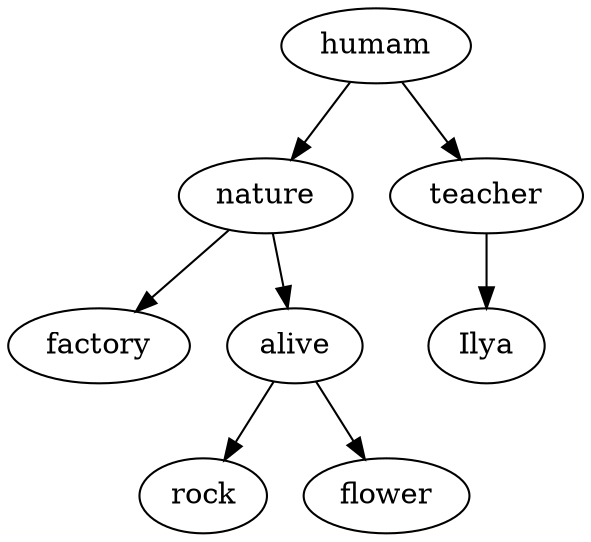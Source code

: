 digraph graphname {
	15260424 [label="humam"]
	15223048 [label="nature"]
	15223112 [label="factory"]
	15223048 -> 15223112
	15223368 [label="alive"]
	15223432 [label="rock"]
	15223368 -> 15223432
	15258896 [label="flower"]
	15223368 -> 15258896
	15223048 -> 15223368
	15260424 -> 15223048
	15258960 [label="teacher"]
	15259024 [label="Ilya"]
	15258960 -> 15259024
	15260424 -> 15258960
}
